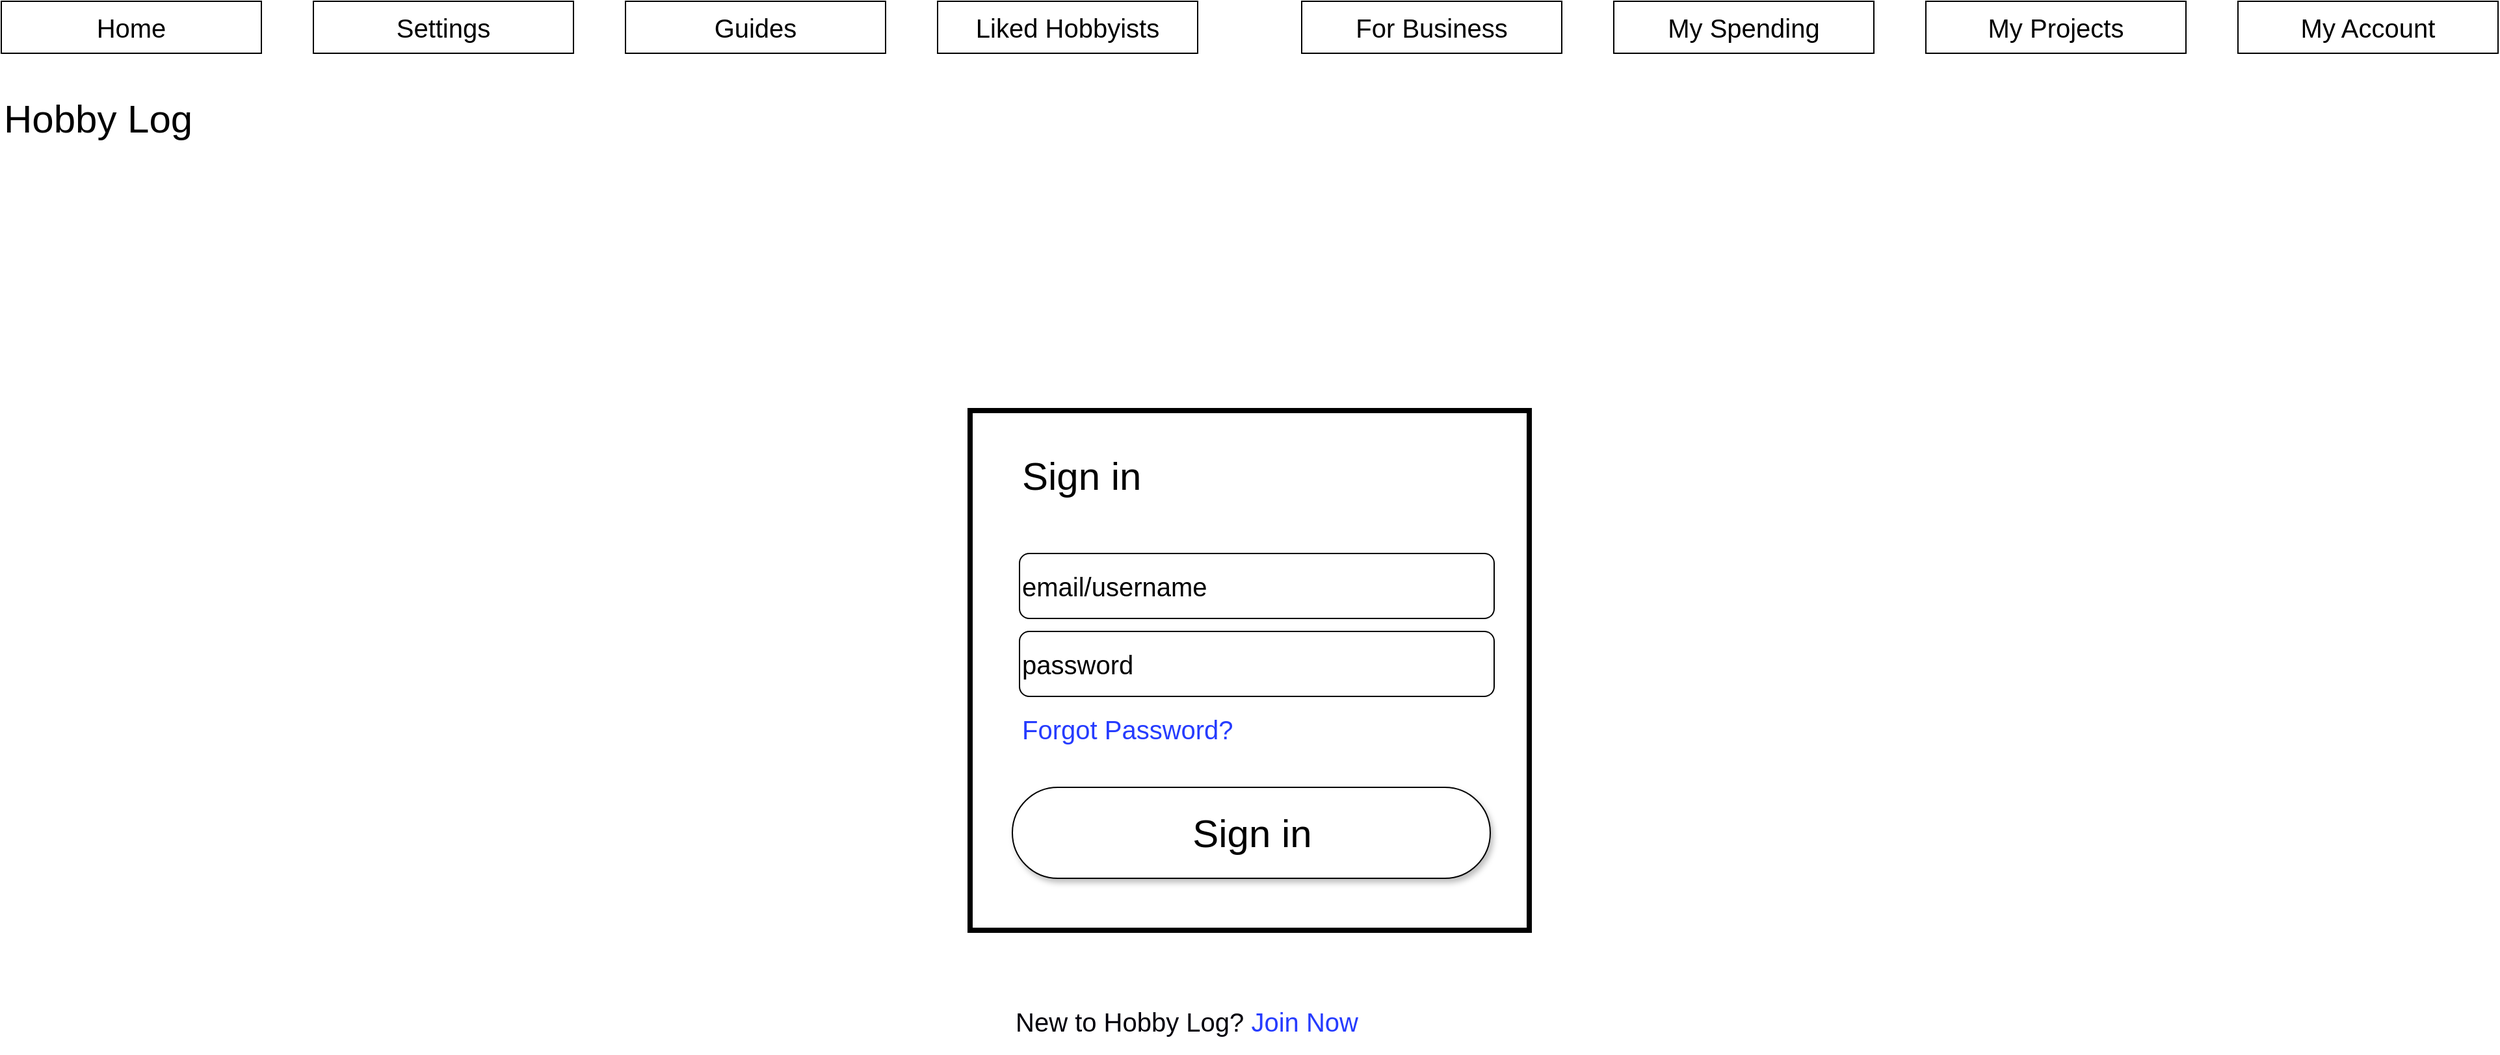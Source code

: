 <mxfile version="20.8.16" type="device" pages="8"><diagram name="Home" id="sbVSTHeEc8Khvn0jCTg0"><mxGraphModel dx="2058" dy="1180" grid="1" gridSize="10" guides="1" tooltips="1" connect="1" arrows="1" fold="1" page="1" pageScale="1" pageWidth="1920" pageHeight="1080" math="0" shadow="0"><root><mxCell id="0"/><mxCell id="1" parent="0"/><mxCell id="x82FjshsbZKEPgPXAJn2-3" value="" style="rounded=0;whiteSpace=wrap;html=1;fillColor=none;shadow=0;strokeWidth=4;" vertex="1" parent="1"><mxGeometry x="745" y="315" width="430" height="400" as="geometry"/></mxCell><mxCell id="GmCFZUTFq7YRnxrkvhaL-1" value="&lt;font style=&quot;font-size: 20px;&quot;&gt;Home&lt;/font&gt;" style="rounded=0;whiteSpace=wrap;html=1;" parent="1" vertex="1"><mxGeometry width="200" height="40" as="geometry"/></mxCell><mxCell id="GmCFZUTFq7YRnxrkvhaL-2" value="&lt;font style=&quot;font-size: 20px;&quot;&gt;My Account&lt;/font&gt;" style="rounded=0;whiteSpace=wrap;html=1;" parent="1" vertex="1"><mxGeometry x="1720" width="200" height="40" as="geometry"/></mxCell><mxCell id="GmCFZUTFq7YRnxrkvhaL-6" value="&lt;font style=&quot;font-size: 30px;&quot;&gt;Sign in&lt;/font&gt;" style="rounded=0;whiteSpace=wrap;html=1;strokeColor=none;align=left;fillColor=none;" parent="1" vertex="1"><mxGeometry x="783" y="325" width="270" height="80" as="geometry"/></mxCell><mxCell id="GmCFZUTFq7YRnxrkvhaL-7" value="&lt;font style=&quot;font-size: 20px;&quot;&gt;My Projects&lt;br&gt;&lt;/font&gt;" style="rounded=0;whiteSpace=wrap;html=1;" parent="1" vertex="1"><mxGeometry x="1480" width="200" height="40" as="geometry"/></mxCell><mxCell id="GmCFZUTFq7YRnxrkvhaL-8" value="&lt;font style=&quot;font-size: 20px;&quot;&gt;My Spending&lt;/font&gt;" style="rounded=0;whiteSpace=wrap;html=1;" parent="1" vertex="1"><mxGeometry x="1240" width="200" height="40" as="geometry"/></mxCell><mxCell id="GmCFZUTFq7YRnxrkvhaL-9" value="&lt;span style=&quot;font-size: 20px;&quot;&gt;Guides&lt;/span&gt;" style="rounded=0;whiteSpace=wrap;html=1;" parent="1" vertex="1"><mxGeometry x="480" width="200" height="40" as="geometry"/></mxCell><mxCell id="GmCFZUTFq7YRnxrkvhaL-10" value="&lt;span style=&quot;font-size: 20px;&quot;&gt;Liked Hobbyists&lt;/span&gt;" style="rounded=0;whiteSpace=wrap;html=1;" parent="1" vertex="1"><mxGeometry x="720" width="200" height="40" as="geometry"/></mxCell><mxCell id="85s8WxTEaQHtq8wKrOcY-1" value="&lt;span style=&quot;font-size: 20px;&quot;&gt;Settings&lt;/span&gt;" style="rounded=0;whiteSpace=wrap;html=1;" parent="1" vertex="1"><mxGeometry x="240" width="200" height="40" as="geometry"/></mxCell><mxCell id="85s8WxTEaQHtq8wKrOcY-2" value="&lt;font style=&quot;font-size: 20px;&quot;&gt;For Business&lt;/font&gt;" style="rounded=0;whiteSpace=wrap;html=1;" parent="1" vertex="1"><mxGeometry x="1000" width="200" height="40" as="geometry"/></mxCell><mxCell id="x82FjshsbZKEPgPXAJn2-2" value="&lt;font style=&quot;font-size: 20px;&quot;&gt;email/username&lt;/font&gt;" style="rounded=1;whiteSpace=wrap;html=1;align=left;glass=0;shadow=0;" vertex="1" parent="1"><mxGeometry x="783" y="425" width="365" height="50" as="geometry"/></mxCell><mxCell id="x82FjshsbZKEPgPXAJn2-5" value="&lt;font style=&quot;font-size: 20px;&quot;&gt;password&lt;/font&gt;" style="rounded=1;whiteSpace=wrap;html=1;align=left;glass=0;shadow=0;" vertex="1" parent="1"><mxGeometry x="783" y="485" width="365" height="50" as="geometry"/></mxCell><mxCell id="x82FjshsbZKEPgPXAJn2-6" value="&lt;font color=&quot;#263cff&quot; style=&quot;font-size: 20px;&quot;&gt;Forgot Password?&lt;/font&gt;" style="rounded=1;whiteSpace=wrap;html=1;align=left;glass=0;shadow=0;fillColor=none;strokeColor=none;" vertex="1" parent="1"><mxGeometry x="783" y="535" width="365" height="50" as="geometry"/></mxCell><mxCell id="x82FjshsbZKEPgPXAJn2-7" value="&lt;font style=&quot;font-size: 30px;&quot;&gt;Sign in&lt;/font&gt;" style="rounded=1;whiteSpace=wrap;html=1;align=center;glass=0;shadow=1;perimeterSpacing=0;arcSize=50;" vertex="1" parent="1"><mxGeometry x="777.5" y="605" width="367.5" height="70" as="geometry"/></mxCell><mxCell id="x82FjshsbZKEPgPXAJn2-11" value="&lt;font color=&quot;#02000a&quot; style=&quot;font-size: 20px;&quot;&gt;New to Hobby Log? &lt;/font&gt;&lt;font color=&quot;#263cff&quot; style=&quot;font-size: 20px;&quot;&gt;Join Now&lt;/font&gt;" style="rounded=1;whiteSpace=wrap;html=1;align=left;glass=0;shadow=0;fillColor=none;strokeColor=none;" vertex="1" parent="1"><mxGeometry x="778" y="760" width="365" height="50" as="geometry"/></mxCell><mxCell id="x82FjshsbZKEPgPXAJn2-12" value="&lt;font style=&quot;font-size: 30px;&quot;&gt;Hobby Log&lt;/font&gt;" style="rounded=0;whiteSpace=wrap;html=1;strokeColor=none;align=left;" vertex="1" parent="1"><mxGeometry y="50" width="270" height="80" as="geometry"/></mxCell></root></mxGraphModel></diagram><diagram id="O-eFL_353cK5m40JCmFn" name="My Spending"><mxGraphModel grid="1" page="1" gridSize="10" guides="1" tooltips="1" connect="1" arrows="1" fold="1" pageScale="1" pageWidth="1920" pageHeight="1080" math="0" shadow="0">&#xa;      <root>&#xa;        <mxCell id="0"/>&#xa;        <mxCell id="1" parent="0"/>&#xa;        <mxCell id="Qk-C6yxF5CyuzVPuHcHw-1" value="&lt;font style=&quot;font-size: 40px;&quot;&gt;My Spending&lt;/font&gt;" style="rounded=0;whiteSpace=wrap;html=1;" vertex="1" parent="1">&#xa;          <mxGeometry x="440" y="40" width="1040" height="80" as="geometry"/>&#xa;        </mxCell>&#xa;        <mxCell id="Qk-C6yxF5CyuzVPuHcHw-2" value="&lt;font style=&quot;font-size: 40px;&quot;&gt;Project - Drop Down&lt;/font&gt;" style="rounded=0;whiteSpace=wrap;html=1;" vertex="1" parent="1">&#xa;          <mxGeometry x="80" y="160" width="640" height="80" as="geometry"/>&#xa;        </mxCell>&#xa;        <mxCell id="rQ4TsWxULD3wKWpOytbA-2" style="edgeStyle=orthogonalEdgeStyle;rounded=0;orthogonalLoop=1;jettySize=auto;html=1;exitX=1;exitY=1;exitDx=0;exitDy=0;entryX=0.5;entryY=0;entryDx=0;entryDy=0;" edge="1" parent="1" source="Qk-C6yxF5CyuzVPuHcHw-3" target="Qk-C6yxF5CyuzVPuHcHw-8">&#xa;          <mxGeometry relative="1" as="geometry"/>&#xa;        </mxCell>&#xa;        <mxCell id="Qk-C6yxF5CyuzVPuHcHw-3" value="&lt;font style=&quot;font-size: 40px;&quot;&gt;List&lt;/font&gt;" style="rounded=0;whiteSpace=wrap;html=1;" vertex="1" parent="1">&#xa;          <mxGeometry x="80" y="280" width="320" height="360" as="geometry"/>&#xa;        </mxCell>&#xa;        <mxCell id="Qk-C6yxF5CyuzVPuHcHw-4" value="&lt;font style=&quot;font-size: 40px;&quot;&gt;Price&lt;/font&gt;" style="rounded=0;whiteSpace=wrap;html=1;" vertex="1" parent="1">&#xa;          <mxGeometry x="400" y="280" width="160" height="360" as="geometry"/>&#xa;        </mxCell>&#xa;        <mxCell id="Qk-C6yxF5CyuzVPuHcHw-5" value="&lt;span style=&quot;font-size: 40px;&quot;&gt;Graph (Likely Pie chart but bar graph preferable)&lt;/span&gt;&lt;div&gt;&lt;span style=&quot;font-size: 40px;&quot;&gt;&lt;br&gt;&lt;/span&gt;&lt;/div&gt;" style="rounded=0;whiteSpace=wrap;html=1;" vertex="1" parent="1">&#xa;          <mxGeometry x="880" y="280" width="960" height="440" as="geometry"/>&#xa;        </mxCell>&#xa;        <mxCell id="Qk-C6yxF5CyuzVPuHcHw-6" value="&lt;font style=&quot;font-size: 40px;&quot;&gt;My Spending&lt;/font&gt;" style="rounded=0;whiteSpace=wrap;html=1;" vertex="1" parent="1">&#xa;          <mxGeometry x="880" y="160" width="480" height="80" as="geometry"/>&#xa;        </mxCell>&#xa;        <mxCell id="Qk-C6yxF5CyuzVPuHcHw-7" value="&lt;font style=&quot;font-size: 40px;&quot;&gt;Date - Date&lt;/font&gt;" style="rounded=0;whiteSpace=wrap;html=1;" vertex="1" parent="1">&#xa;          <mxGeometry x="1360" y="160" width="480" height="80" as="geometry"/>&#xa;        </mxCell>&#xa;        <mxCell id="Qk-C6yxF5CyuzVPuHcHw-8" value="&lt;font style=&quot;font-size: 40px;&quot;&gt;Budget Left&lt;/font&gt;" style="rounded=0;whiteSpace=wrap;html=1;" vertex="1" parent="1">&#xa;          <mxGeometry x="80" y="880" width="640" height="80" as="geometry"/>&#xa;        </mxCell>&#xa;        <mxCell id="rQ4TsWxULD3wKWpOytbA-1" value="&lt;font style=&quot;font-size: 20px;&quot;&gt;Home&lt;/font&gt;" style="rounded=0;whiteSpace=wrap;html=1;" vertex="1" parent="1">&#xa;          <mxGeometry width="200" height="40" as="geometry"/>&#xa;        </mxCell>&#xa;        <mxCell id="rQ4TsWxULD3wKWpOytbA-4" value="&lt;font style=&quot;font-size: 40px;&quot;&gt;Expanding&lt;/font&gt;" style="text;strokeColor=none;align=center;fillColor=none;html=1;verticalAlign=middle;whiteSpace=wrap;rounded=0;" vertex="1" parent="1">&#xa;          <mxGeometry x="430" y="750" width="260" height="100" as="geometry"/>&#xa;        </mxCell>&#xa;        <mxCell id="R5dMMhjgEsjYq8YBJ-na-1" value="&lt;font style=&quot;font-size: 20px;&quot;&gt;My Account&lt;/font&gt;" style="rounded=0;whiteSpace=wrap;html=1;" vertex="1" parent="1">&#xa;          <mxGeometry x="1720" width="200" height="40" as="geometry"/>&#xa;        </mxCell>&#xa;        <mxCell id="M_zQXc0IEzBqkwv7d2Im-1" value="&lt;font style=&quot;font-size: 40px;&quot;&gt;Business&lt;/font&gt;" style="rounded=0;whiteSpace=wrap;html=1;" vertex="1" parent="1">&#xa;          <mxGeometry x="560" y="280" width="160" height="360" as="geometry"/>&#xa;        </mxCell>&#xa;        <mxCell id="cPVpolEov6kdL0g1g1m7-1" value="&lt;font style=&quot;font-size: 20px;&quot;&gt;Home&lt;/font&gt;" style="rounded=0;whiteSpace=wrap;html=1;" vertex="1" parent="1">&#xa;          <mxGeometry width="200" height="40" as="geometry"/>&#xa;        </mxCell>&#xa;        <mxCell id="cPVpolEov6kdL0g1g1m7-2" value="&lt;font style=&quot;font-size: 20px;&quot;&gt;My Account&lt;/font&gt;" style="rounded=0;whiteSpace=wrap;html=1;" vertex="1" parent="1">&#xa;          <mxGeometry x="1720" width="200" height="40" as="geometry"/>&#xa;        </mxCell>&#xa;        <mxCell id="cPVpolEov6kdL0g1g1m7-3" value="&lt;font style=&quot;font-size: 20px;&quot;&gt;My Logs&lt;/font&gt;" style="rounded=0;whiteSpace=wrap;html=1;" vertex="1" parent="1">&#xa;          <mxGeometry x="1480" width="200" height="40" as="geometry"/>&#xa;        </mxCell>&#xa;        <mxCell id="cPVpolEov6kdL0g1g1m7-4" value="&lt;font style=&quot;font-size: 20px;&quot;&gt;My Spending&lt;/font&gt;" style="rounded=0;whiteSpace=wrap;html=1;" vertex="1" parent="1">&#xa;          <mxGeometry x="1240" width="200" height="40" as="geometry"/>&#xa;        </mxCell>&#xa;        <mxCell id="cPVpolEov6kdL0g1g1m7-5" value="&lt;span style=&quot;font-size: 20px;&quot;&gt;Guides&lt;/span&gt;" style="rounded=0;whiteSpace=wrap;html=1;" vertex="1" parent="1">&#xa;          <mxGeometry x="480" width="200" height="40" as="geometry"/>&#xa;        </mxCell>&#xa;        <mxCell id="cPVpolEov6kdL0g1g1m7-6" value="&lt;span style=&quot;font-size: 20px;&quot;&gt;Liked Hobbyists&lt;/span&gt;" style="rounded=0;whiteSpace=wrap;html=1;" vertex="1" parent="1">&#xa;          <mxGeometry x="720" width="200" height="40" as="geometry"/>&#xa;        </mxCell>&#xa;        <mxCell id="cPVpolEov6kdL0g1g1m7-7" value="&lt;span style=&quot;font-size: 20px;&quot;&gt;Settings&lt;/span&gt;" style="rounded=0;whiteSpace=wrap;html=1;" vertex="1" parent="1">&#xa;          <mxGeometry x="240" width="200" height="40" as="geometry"/>&#xa;        </mxCell>&#xa;        <mxCell id="cPVpolEov6kdL0g1g1m7-8" value="&lt;span style=&quot;font-size: 20px;&quot;&gt;For Business&lt;/span&gt;" style="rounded=0;whiteSpace=wrap;html=1;" vertex="1" parent="1">&#xa;          <mxGeometry x="1000" width="200" height="40" as="geometry"/>&#xa;        </mxCell>&#xa;      </root>&#xa;    </mxGraphModel></diagram><diagram id="5CjeC6vP6nMVvRANcOw8" name="My Logs"><mxGraphModel grid="1" page="1" gridSize="10" guides="1" tooltips="1" connect="1" arrows="1" fold="1" pageScale="1" pageWidth="1920" pageHeight="1080" math="0" shadow="0">&#xa;      <root>&#xa;        <mxCell id="0"/>&#xa;        <mxCell id="1" parent="0"/>&#xa;        <mxCell id="EGg2qbULmWdiALJaKu0B-1" value="&lt;font style=&quot;font-size: 20px;&quot;&gt;Home&lt;/font&gt;" style="rounded=0;whiteSpace=wrap;html=1;" vertex="1" parent="1">&#xa;          <mxGeometry width="200" height="40" as="geometry"/>&#xa;        </mxCell>&#xa;        <mxCell id="2NyzH66EQGALbeiwvmcz-1" value="&lt;font style=&quot;font-size: 40px;&quot;&gt;My Logs&lt;/font&gt;" style="rounded=0;whiteSpace=wrap;html=1;" vertex="1" parent="1">&#xa;          <mxGeometry x="440" y="40" width="1040" height="80" as="geometry"/>&#xa;        </mxCell>&#xa;        <mxCell id="NV8GbnrxALti_1ooOaKt-1" value="&lt;font style=&quot;font-size: 40px;&quot;&gt;Latest Project&lt;/font&gt;" style="rounded=0;whiteSpace=wrap;html=1;" vertex="1" parent="1">&#xa;          <mxGeometry x="160" y="160" width="480" height="80" as="geometry"/>&#xa;        </mxCell>&#xa;        <mxCell id="NV8GbnrxALti_1ooOaKt-2" value="&lt;font style=&quot;font-size: 40px;&quot;&gt;My Projects&lt;/font&gt;" style="rounded=0;whiteSpace=wrap;html=1;" vertex="1" parent="1">&#xa;          <mxGeometry x="1280" y="160" width="480" height="80" as="geometry"/>&#xa;        </mxCell>&#xa;        <mxCell id="NV8GbnrxALti_1ooOaKt-3" value="&lt;font style=&quot;font-size: 40px;&quot;&gt;P1&lt;/font&gt;" style="rounded=0;whiteSpace=wrap;html=1;" vertex="1" parent="1">&#xa;          <mxGeometry x="1280" y="320" width="240" height="80" as="geometry"/>&#xa;        </mxCell>&#xa;        <mxCell id="NV8GbnrxALti_1ooOaKt-6" value="&lt;font style=&quot;font-size: 40px;&quot;&gt;Date&lt;/font&gt;" style="rounded=0;whiteSpace=wrap;html=1;" vertex="1" parent="1">&#xa;          <mxGeometry x="1520" y="320" width="240" height="80" as="geometry"/>&#xa;        </mxCell>&#xa;        <mxCell id="NV8GbnrxALti_1ooOaKt-7" value="&lt;font style=&quot;font-size: 40px;&quot;&gt;P2&lt;/font&gt;" style="rounded=0;whiteSpace=wrap;html=1;" vertex="1" parent="1">&#xa;          <mxGeometry x="1280" y="400" width="240" height="80" as="geometry"/>&#xa;        </mxCell>&#xa;        <mxCell id="NV8GbnrxALti_1ooOaKt-8" value="&lt;font style=&quot;font-size: 40px;&quot;&gt;Date&lt;/font&gt;" style="rounded=0;whiteSpace=wrap;html=1;" vertex="1" parent="1">&#xa;          <mxGeometry x="1520" y="400" width="240" height="80" as="geometry"/>&#xa;        </mxCell>&#xa;        <mxCell id="NV8GbnrxALti_1ooOaKt-9" value="&lt;font style=&quot;font-size: 40px;&quot;&gt;P3&lt;/font&gt;" style="rounded=0;whiteSpace=wrap;html=1;" vertex="1" parent="1">&#xa;          <mxGeometry x="1280" y="480" width="240" height="80" as="geometry"/>&#xa;        </mxCell>&#xa;        <mxCell id="NV8GbnrxALti_1ooOaKt-10" value="&lt;font style=&quot;font-size: 40px;&quot;&gt;Date&lt;/font&gt;" style="rounded=0;whiteSpace=wrap;html=1;" vertex="1" parent="1">&#xa;          <mxGeometry x="1520" y="480" width="240" height="80" as="geometry"/>&#xa;        </mxCell>&#xa;        <mxCell id="NV8GbnrxALti_1ooOaKt-11" value="&lt;font style=&quot;font-size: 40px;&quot;&gt;P4&lt;/font&gt;" style="rounded=0;whiteSpace=wrap;html=1;" vertex="1" parent="1">&#xa;          <mxGeometry x="1280" y="560" width="240" height="80" as="geometry"/>&#xa;        </mxCell>&#xa;        <mxCell id="NV8GbnrxALti_1ooOaKt-12" value="&lt;font style=&quot;font-size: 40px;&quot;&gt;Date&lt;/font&gt;" style="rounded=0;whiteSpace=wrap;html=1;" vertex="1" parent="1">&#xa;          <mxGeometry x="1520" y="560" width="240" height="80" as="geometry"/>&#xa;        </mxCell>&#xa;        <mxCell id="RJg0xEHgqa58KW8iP3YO-1" style="edgeStyle=orthogonalEdgeStyle;rounded=0;orthogonalLoop=1;jettySize=auto;html=1;exitX=0.5;exitY=1;exitDx=0;exitDy=0;" edge="1" parent="1" source="zrLupeV8P1_wbBZfBxP9-1">&#xa;          <mxGeometry relative="1" as="geometry">&#xa;            <mxPoint x="320" y="1070" as="targetPoint"/>&#xa;          </mxGeometry>&#xa;        </mxCell>&#xa;        <mxCell id="zrLupeV8P1_wbBZfBxP9-1" value="&lt;font style=&quot;font-size: 40px;&quot;&gt;Todo List&lt;/font&gt;" style="rounded=0;whiteSpace=wrap;html=1;" vertex="1" parent="1">&#xa;          <mxGeometry x="160" y="280" width="320" height="360" as="geometry"/>&#xa;        </mxCell>&#xa;        <mxCell id="hljSt8gf0urvJjKuXrvA-1" value="&lt;font style=&quot;font-size: 40px;&quot;&gt;Date&lt;/font&gt;&lt;div&gt;&lt;font style=&quot;font-size: 40px;&quot;&gt;Finished&lt;/font&gt;&lt;/div&gt;" style="rounded=0;whiteSpace=wrap;html=1;" vertex="1" parent="1">&#xa;          <mxGeometry x="480" y="280" width="160" height="360" as="geometry"/>&#xa;        </mxCell>&#xa;        <mxCell id="LybvA4QUG5oalUBe316i-1" value="&lt;font style=&quot;font-size: 40px;&quot;&gt;Expanding&lt;/font&gt;" style="text;strokeColor=none;align=center;fillColor=none;html=1;verticalAlign=middle;whiteSpace=wrap;rounded=0;" vertex="1" parent="1">&#xa;          <mxGeometry x="400" y="750" width="260" height="100" as="geometry"/>&#xa;        </mxCell>&#xa;        <mxCell id="AD9WpxaWhbjdMQM16wyf-1" value="&lt;font style=&quot;font-size: 20px;&quot;&gt;My Account&lt;/font&gt;" style="rounded=0;whiteSpace=wrap;html=1;" vertex="1" parent="1">&#xa;          <mxGeometry x="1720" width="200" height="40" as="geometry"/>&#xa;        </mxCell>&#xa;        <mxCell id="9nKMUua1_T5IygAyl0oa-1" value="&lt;font style=&quot;font-size: 20px;&quot;&gt;Home&lt;/font&gt;" style="rounded=0;whiteSpace=wrap;html=1;" vertex="1" parent="1">&#xa;          <mxGeometry width="200" height="40" as="geometry"/>&#xa;        </mxCell>&#xa;        <mxCell id="9nKMUua1_T5IygAyl0oa-2" value="&lt;font style=&quot;font-size: 20px;&quot;&gt;My Account&lt;/font&gt;" style="rounded=0;whiteSpace=wrap;html=1;" vertex="1" parent="1">&#xa;          <mxGeometry x="1720" width="200" height="40" as="geometry"/>&#xa;        </mxCell>&#xa;        <mxCell id="9nKMUua1_T5IygAyl0oa-3" value="&lt;font style=&quot;font-size: 20px;&quot;&gt;My Logs&lt;/font&gt;" style="rounded=0;whiteSpace=wrap;html=1;" vertex="1" parent="1">&#xa;          <mxGeometry x="1480" width="200" height="40" as="geometry"/>&#xa;        </mxCell>&#xa;        <mxCell id="9nKMUua1_T5IygAyl0oa-4" value="&lt;font style=&quot;font-size: 20px;&quot;&gt;My Spending&lt;/font&gt;" style="rounded=0;whiteSpace=wrap;html=1;" vertex="1" parent="1">&#xa;          <mxGeometry x="1240" width="200" height="40" as="geometry"/>&#xa;        </mxCell>&#xa;        <mxCell id="9nKMUua1_T5IygAyl0oa-5" value="&lt;span style=&quot;font-size: 20px;&quot;&gt;Guides&lt;/span&gt;" style="rounded=0;whiteSpace=wrap;html=1;" vertex="1" parent="1">&#xa;          <mxGeometry x="480" width="200" height="40" as="geometry"/>&#xa;        </mxCell>&#xa;        <mxCell id="9nKMUua1_T5IygAyl0oa-6" value="&lt;span style=&quot;font-size: 20px;&quot;&gt;Liked Hobbyists&lt;/span&gt;" style="rounded=0;whiteSpace=wrap;html=1;" vertex="1" parent="1">&#xa;          <mxGeometry x="720" width="200" height="40" as="geometry"/>&#xa;        </mxCell>&#xa;        <mxCell id="9nKMUua1_T5IygAyl0oa-7" value="&lt;span style=&quot;font-size: 20px;&quot;&gt;Settings&lt;/span&gt;" style="rounded=0;whiteSpace=wrap;html=1;" vertex="1" parent="1">&#xa;          <mxGeometry x="240" width="200" height="40" as="geometry"/>&#xa;        </mxCell>&#xa;        <mxCell id="9nKMUua1_T5IygAyl0oa-8" value="&lt;span style=&quot;font-size: 20px;&quot;&gt;For Business&lt;/span&gt;" style="rounded=0;whiteSpace=wrap;html=1;" vertex="1" parent="1">&#xa;          <mxGeometry x="1000" width="200" height="40" as="geometry"/>&#xa;        </mxCell>&#xa;      </root>&#xa;    </mxGraphModel></diagram><diagram id="LKQV3p83h1hl-bAapN0g" name="Current Project Creator"><mxGraphModel grid="1" page="1" gridSize="10" guides="1" tooltips="1" connect="1" arrows="1" fold="1" pageScale="1" pageWidth="1920" pageHeight="1080" math="0" shadow="0">&#xa;      <root>&#xa;        <mxCell id="0"/>&#xa;        <mxCell id="1" parent="0"/>&#xa;        <mxCell id="zFybRp19xdnBFc7QdkN5-1" value="&lt;font style=&quot;font-size: 40px;&quot;&gt;My Current Project&lt;/font&gt;" style="rounded=0;whiteSpace=wrap;html=1;" vertex="1" parent="1">&#xa;          <mxGeometry x="440" y="40" width="1040" height="80" as="geometry"/>&#xa;        </mxCell>&#xa;        <mxCell id="U9ZXl2ZZzEUxtcL5WbZf-1" value="&lt;span style=&quot;font-size: 40px;&quot;&gt;Last Updated - Date&lt;/span&gt;" style="rounded=0;whiteSpace=wrap;html=1;" vertex="1" parent="1">&#xa;          <mxGeometry x="960" y="160" width="400" height="80" as="geometry"/>&#xa;        </mxCell>&#xa;        <mxCell id="xBqjIGbbj-DfptGHzKfU-1" value="&lt;span style=&quot;font-size: 40px; background-color: initial;&quot;&gt;Instructions List -&amp;nbsp;&lt;/span&gt;&lt;div&gt;&lt;span style=&quot;font-size: 40px; background-color: initial;&quot;&gt;Each Instruction is an update post&lt;/span&gt;&lt;/div&gt;" style="rounded=0;whiteSpace=wrap;html=1;" vertex="1" parent="1">&#xa;          <mxGeometry x="80" y="160" width="800" height="440" as="geometry"/>&#xa;        </mxCell>&#xa;        <mxCell id="xBqjIGbbj-DfptGHzKfU-2" value="&lt;font style=&quot;font-size: 37px;&quot;&gt;Timeline -&amp;nbsp;&lt;/font&gt;&lt;div style=&quot;font-size: 37px;&quot;&gt;&lt;font style=&quot;font-size: 37px;&quot;&gt;Start date-End date&lt;/font&gt;&lt;/div&gt;" style="rounded=0;whiteSpace=wrap;html=1;" vertex="1" parent="1">&#xa;          <mxGeometry x="1440" y="160" width="400" height="80" as="geometry"/>&#xa;        </mxCell>&#xa;        <mxCell id="xBqjIGbbj-DfptGHzKfU-3" value="&lt;span style=&quot;font-size: 40px;&quot;&gt;Create&lt;/span&gt;" style="rounded=0;whiteSpace=wrap;html=1;" vertex="1" parent="1">&#xa;          <mxGeometry x="80" y="640" width="240" height="80" as="geometry"/>&#xa;        </mxCell>&#xa;        <mxCell id="xBqjIGbbj-DfptGHzKfU-6" value="&lt;span style=&quot;font-size: 40px;&quot;&gt;Delete&lt;/span&gt;" style="rounded=0;whiteSpace=wrap;html=1;" vertex="1" parent="1">&#xa;          <mxGeometry x="360" y="640" width="240" height="80" as="geometry"/>&#xa;        </mxCell>&#xa;        <mxCell id="xBqjIGbbj-DfptGHzKfU-7" value="&lt;span style=&quot;font-size: 40px;&quot;&gt;Update&lt;/span&gt;" style="rounded=0;whiteSpace=wrap;html=1;" vertex="1" parent="1">&#xa;          <mxGeometry x="640" y="640" width="240" height="80" as="geometry"/>&#xa;        </mxCell>&#xa;        <mxCell id="xBqjIGbbj-DfptGHzKfU-8" value="&lt;span style=&quot;font-size: 40px; background-color: initial;&quot;&gt;Todo List&lt;/span&gt;" style="rounded=0;whiteSpace=wrap;html=1;" vertex="1" parent="1">&#xa;          <mxGeometry x="960" y="280" width="720" height="440" as="geometry"/>&#xa;        </mxCell>&#xa;        <mxCell id="xBqjIGbbj-DfptGHzKfU-9" value="&lt;span style=&quot;font-size: 40px;&quot;&gt;Date&lt;/span&gt;" style="rounded=0;whiteSpace=wrap;html=1;" vertex="1" parent="1">&#xa;          <mxGeometry x="1680" y="280" width="160" height="440" as="geometry"/>&#xa;        </mxCell>&#xa;        <mxCell id="xBqjIGbbj-DfptGHzKfU-10" value="&lt;span style=&quot;font-size: 40px; background-color: initial;&quot;&gt;Media&lt;/span&gt;" style="rounded=0;whiteSpace=wrap;html=1;" vertex="1" parent="1">&#xa;          <mxGeometry x="360" y="760" width="520" height="280" as="geometry"/>&#xa;        </mxCell>&#xa;        <mxCell id="xBqjIGbbj-DfptGHzKfU-11" value="&lt;span style=&quot;font-size: 40px;&quot;&gt;Attach media&lt;/span&gt;" style="rounded=0;whiteSpace=wrap;html=1;" vertex="1" parent="1">&#xa;          <mxGeometry x="80" y="760" width="240" height="80" as="geometry"/>&#xa;        </mxCell>&#xa;        <mxCell id="xBqjIGbbj-DfptGHzKfU-12" value="&lt;span style=&quot;font-size: 40px;&quot;&gt;Remove media&lt;/span&gt;" style="rounded=0;whiteSpace=wrap;html=1;" vertex="1" parent="1">&#xa;          <mxGeometry x="80" y="840" width="240" height="80" as="geometry"/>&#xa;        </mxCell>&#xa;        <mxCell id="ezO7EVV87qKu0jEUSXfp-1" value="&lt;font style=&quot;font-size: 20px;&quot;&gt;Home&lt;/font&gt;" style="rounded=0;whiteSpace=wrap;html=1;" vertex="1" parent="1">&#xa;          <mxGeometry width="200" height="40" as="geometry"/>&#xa;        </mxCell>&#xa;        <mxCell id="PefHsWaFl8d-mAfI-AHs-1" value="&lt;font style=&quot;font-size: 20px;&quot;&gt;My Account&lt;/font&gt;" style="rounded=0;whiteSpace=wrap;html=1;" vertex="1" parent="1">&#xa;          <mxGeometry x="1720" width="200" height="40" as="geometry"/>&#xa;        </mxCell>&#xa;        <mxCell id="LKCaOf8__rim_SxG-JOb-1" value="&lt;span style=&quot;font-size: 40px; background-color: initial;&quot;&gt;Materials List&lt;/span&gt;" style="rounded=0;whiteSpace=wrap;html=1;" vertex="1" parent="1">&#xa;          <mxGeometry x="960" y="760" width="520" height="280" as="geometry"/>&#xa;        </mxCell>&#xa;        <mxCell id="LKCaOf8__rim_SxG-JOb-2" value="&lt;span style=&quot;font-size: 40px; background-color: initial;&quot;&gt;Price&lt;/span&gt;" style="rounded=0;whiteSpace=wrap;html=1;" vertex="1" parent="1">&#xa;          <mxGeometry x="1480" y="760" width="120" height="280" as="geometry"/>&#xa;        </mxCell>&#xa;        <mxCell id="LKCaOf8__rim_SxG-JOb-3" value="&lt;span style=&quot;background-color: initial;&quot;&gt;&lt;font style=&quot;font-size: 20px;&quot;&gt;Business&lt;/font&gt;&lt;/span&gt;" style="rounded=0;whiteSpace=wrap;html=1;" vertex="1" parent="1">&#xa;          <mxGeometry x="1600" y="760" width="120" height="280" as="geometry"/>&#xa;        </mxCell>&#xa;        <mxCell id="LKCaOf8__rim_SxG-JOb-4" value="&lt;span style=&quot;font-size: 40px;&quot;&gt;Add&lt;/span&gt;" style="rounded=0;whiteSpace=wrap;html=1;" vertex="1" parent="1">&#xa;          <mxGeometry x="1720" y="800" width="120" height="80" as="geometry"/>&#xa;        </mxCell>&#xa;        <mxCell id="LKCaOf8__rim_SxG-JOb-5" value="&lt;font style=&quot;font-size: 20px;&quot;&gt;Remove&lt;/font&gt;" style="rounded=0;whiteSpace=wrap;html=1;" vertex="1" parent="1">&#xa;          <mxGeometry x="1720" y="920" width="120" height="80" as="geometry"/>&#xa;        </mxCell>&#xa;        <mxCell id="acH38Jpm8Inm5_w0t7g2-1" value="&lt;font style=&quot;font-size: 20px;&quot;&gt;Home&lt;/font&gt;" style="rounded=0;whiteSpace=wrap;html=1;" vertex="1" parent="1">&#xa;          <mxGeometry width="200" height="40" as="geometry"/>&#xa;        </mxCell>&#xa;        <mxCell id="acH38Jpm8Inm5_w0t7g2-2" value="&lt;font style=&quot;font-size: 20px;&quot;&gt;My Account&lt;/font&gt;" style="rounded=0;whiteSpace=wrap;html=1;" vertex="1" parent="1">&#xa;          <mxGeometry x="1720" width="200" height="40" as="geometry"/>&#xa;        </mxCell>&#xa;        <mxCell id="acH38Jpm8Inm5_w0t7g2-3" value="&lt;font style=&quot;font-size: 20px;&quot;&gt;My Logs&lt;/font&gt;" style="rounded=0;whiteSpace=wrap;html=1;" vertex="1" parent="1">&#xa;          <mxGeometry x="1480" width="200" height="40" as="geometry"/>&#xa;        </mxCell>&#xa;        <mxCell id="acH38Jpm8Inm5_w0t7g2-4" value="&lt;font style=&quot;font-size: 20px;&quot;&gt;My Spending&lt;/font&gt;" style="rounded=0;whiteSpace=wrap;html=1;" vertex="1" parent="1">&#xa;          <mxGeometry x="1240" width="200" height="40" as="geometry"/>&#xa;        </mxCell>&#xa;        <mxCell id="acH38Jpm8Inm5_w0t7g2-5" value="&lt;span style=&quot;font-size: 20px;&quot;&gt;Guides&lt;/span&gt;" style="rounded=0;whiteSpace=wrap;html=1;" vertex="1" parent="1">&#xa;          <mxGeometry x="480" width="200" height="40" as="geometry"/>&#xa;        </mxCell>&#xa;        <mxCell id="acH38Jpm8Inm5_w0t7g2-6" value="&lt;span style=&quot;font-size: 20px;&quot;&gt;Liked Hobbyists&lt;/span&gt;" style="rounded=0;whiteSpace=wrap;html=1;" vertex="1" parent="1">&#xa;          <mxGeometry x="720" width="200" height="40" as="geometry"/>&#xa;        </mxCell>&#xa;        <mxCell id="acH38Jpm8Inm5_w0t7g2-7" value="&lt;span style=&quot;font-size: 20px;&quot;&gt;Settings&lt;/span&gt;" style="rounded=0;whiteSpace=wrap;html=1;" vertex="1" parent="1">&#xa;          <mxGeometry x="240" width="200" height="40" as="geometry"/>&#xa;        </mxCell>&#xa;        <mxCell id="acH38Jpm8Inm5_w0t7g2-8" value="&lt;span style=&quot;font-size: 20px;&quot;&gt;For Business&lt;/span&gt;" style="rounded=0;whiteSpace=wrap;html=1;" vertex="1" parent="1">&#xa;          <mxGeometry x="1000" width="200" height="40" as="geometry"/>&#xa;        </mxCell>&#xa;        <mxCell id="7SIi7D0WxVthKjNlBFB_-1" value="&lt;span style=&quot;font-size: 40px;&quot;&gt;Post&lt;/span&gt;" style="rounded=0;whiteSpace=wrap;html=1;" vertex="1" parent="1">&#xa;          <mxGeometry x="80" y="920" width="240" height="80" as="geometry"/>&#xa;        </mxCell>&#xa;      </root>&#xa;    </mxGraphModel></diagram><diagram id="lm6YlrYn_uBT9b5enFdb" name="Current Project Viewer"><mxGraphModel grid="1" page="1" gridSize="10" guides="1" tooltips="1" connect="1" arrows="1" fold="1" pageScale="1" pageWidth="1920" pageHeight="1080" math="0" shadow="0">&#xa;      <root>&#xa;        <mxCell id="0"/>&#xa;        <mxCell id="1" parent="0"/>&#xa;        <mxCell id="xWE7inD5CVv-ESvl17m1-1" value="&lt;font style=&quot;font-size: 20px;&quot;&gt;Home&lt;/font&gt;" style="rounded=0;whiteSpace=wrap;html=1;" vertex="1" parent="1">&#xa;          <mxGeometry width="200" height="40" as="geometry"/>&#xa;        </mxCell>&#xa;        <mxCell id="xWE7inD5CVv-ESvl17m1-2" value="&lt;font style=&quot;font-size: 20px;&quot;&gt;My Account&lt;/font&gt;" style="rounded=0;whiteSpace=wrap;html=1;" vertex="1" parent="1">&#xa;          <mxGeometry x="1720" width="200" height="40" as="geometry"/>&#xa;        </mxCell>&#xa;        <mxCell id="xWE7inD5CVv-ESvl17m1-3" value="&lt;font style=&quot;font-size: 20px;&quot;&gt;My Logs&lt;/font&gt;" style="rounded=0;whiteSpace=wrap;html=1;" vertex="1" parent="1">&#xa;          <mxGeometry x="1480" width="200" height="40" as="geometry"/>&#xa;        </mxCell>&#xa;        <mxCell id="xWE7inD5CVv-ESvl17m1-4" value="&lt;font style=&quot;font-size: 20px;&quot;&gt;My Spending&lt;/font&gt;" style="rounded=0;whiteSpace=wrap;html=1;" vertex="1" parent="1">&#xa;          <mxGeometry x="1240" width="200" height="40" as="geometry"/>&#xa;        </mxCell>&#xa;        <mxCell id="xWE7inD5CVv-ESvl17m1-5" value="&lt;span style=&quot;font-size: 20px;&quot;&gt;Guides&lt;/span&gt;" style="rounded=0;whiteSpace=wrap;html=1;" vertex="1" parent="1">&#xa;          <mxGeometry x="480" width="200" height="40" as="geometry"/>&#xa;        </mxCell>&#xa;        <mxCell id="xWE7inD5CVv-ESvl17m1-6" value="&lt;span style=&quot;font-size: 20px;&quot;&gt;Liked Hobbyists&lt;/span&gt;" style="rounded=0;whiteSpace=wrap;html=1;" vertex="1" parent="1">&#xa;          <mxGeometry x="720" width="200" height="40" as="geometry"/>&#xa;        </mxCell>&#xa;        <mxCell id="xWE7inD5CVv-ESvl17m1-7" value="&lt;span style=&quot;font-size: 20px;&quot;&gt;Settings&lt;/span&gt;" style="rounded=0;whiteSpace=wrap;html=1;" vertex="1" parent="1">&#xa;          <mxGeometry x="240" width="200" height="40" as="geometry"/>&#xa;        </mxCell>&#xa;        <mxCell id="xWE7inD5CVv-ESvl17m1-8" value="&lt;span style=&quot;font-size: 20px;&quot;&gt;For Business&lt;/span&gt;" style="rounded=0;whiteSpace=wrap;html=1;" vertex="1" parent="1">&#xa;          <mxGeometry x="1000" width="200" height="40" as="geometry"/>&#xa;        </mxCell>&#xa;        <mxCell id="Q_MRXvC4T43gOPtEjUyF-1" value="&lt;font style=&quot;font-size: 40px;&quot;&gt;The Current Project&lt;/font&gt;" style="rounded=0;whiteSpace=wrap;html=1;" vertex="1" parent="1">&#xa;          <mxGeometry x="440" y="40" width="1040" height="80" as="geometry"/>&#xa;        </mxCell>&#xa;        <mxCell id="kw1WchRg1yLVyk9eOPbb-1" value="&lt;span style=&quot;font-size: 40px;&quot;&gt;Last Updated - Date&lt;/span&gt;" style="rounded=0;whiteSpace=wrap;html=1;" vertex="1" parent="1">&#xa;          <mxGeometry x="960" y="160" width="400" height="80" as="geometry"/>&#xa;        </mxCell>&#xa;        <mxCell id="kw1WchRg1yLVyk9eOPbb-2" value="&lt;span style=&quot;font-size: 40px;&quot;&gt;Radio Button Instructions&lt;/span&gt;" style="rounded=0;whiteSpace=wrap;html=1;" vertex="1" parent="1">&#xa;          <mxGeometry x="80" y="160" width="480" height="480" as="geometry"/>&#xa;        </mxCell>&#xa;        <mxCell id="kw1WchRg1yLVyk9eOPbb-3" value="&lt;font style=&quot;font-size: 37px;&quot;&gt;Timeline -&amp;nbsp;&lt;/font&gt;&lt;div style=&quot;font-size: 37px;&quot;&gt;&lt;font style=&quot;font-size: 37px;&quot;&gt;Start date-End date&lt;/font&gt;&lt;/div&gt;" style="rounded=0;whiteSpace=wrap;html=1;" vertex="1" parent="1">&#xa;          <mxGeometry x="1440" y="160" width="400" height="80" as="geometry"/>&#xa;        </mxCell>&#xa;        <mxCell id="kw1WchRg1yLVyk9eOPbb-9" value="&lt;span style=&quot;font-size: 40px; background-color: initial;&quot;&gt;Media - Arrows to cycle between multiple photos or videos&lt;/span&gt;" style="rounded=0;whiteSpace=wrap;html=1;" vertex="1" parent="1">&#xa;          <mxGeometry x="1190" y="320" width="650" height="400" as="geometry"/>&#xa;        </mxCell>&#xa;        <mxCell id="gW64aba4t_c_BHSM494z-1" value="&lt;span style=&quot;font-size: 40px; background-color: initial;&quot;&gt;Instruction Text&lt;/span&gt;" style="rounded=0;whiteSpace=wrap;html=1;" vertex="1" parent="1">&#xa;          <mxGeometry x="720" y="320" width="480" height="400" as="geometry"/>&#xa;        </mxCell>&#xa;        <mxCell id="wFsGSN9UH6A-5ywHAa-b-2" value="&lt;span style=&quot;font-size: 40px;&quot;&gt;Other projects by creator list&lt;/span&gt;" style="rounded=0;whiteSpace=wrap;html=1;" vertex="1" parent="1">&#xa;          <mxGeometry x="80" y="720" width="480" height="320" as="geometry"/>&#xa;        </mxCell>&#xa;        <mxCell id="wFsGSN9UH6A-5ywHAa-b-3" value="&lt;span style=&quot;font-size: 40px;&quot;&gt;Comments??? from other users&lt;/span&gt;" style="rounded=0;whiteSpace=wrap;html=1;" vertex="1" parent="1">&#xa;          <mxGeometry x="720" y="800" width="1120" height="240" as="geometry"/>&#xa;        </mxCell>&#xa;      </root>&#xa;    </mxGraphModel></diagram><diagram id="lhnKTYJTwd-q1jCkWOBe" name="Guides"><mxGraphModel grid="1" page="1" gridSize="10" guides="1" tooltips="1" connect="1" arrows="1" fold="1" pageScale="1" pageWidth="1920" pageHeight="1080" math="0" shadow="0">&#xa;      <root>&#xa;        <mxCell id="0"/>&#xa;        <mxCell id="1" parent="0"/>&#xa;        <mxCell id="ISeNV_ZBtfQk-ASyH4VX-1" value="&lt;font style=&quot;font-size: 20px;&quot;&gt;Home&lt;/font&gt;" style="rounded=0;whiteSpace=wrap;html=1;" vertex="1" parent="1">&#xa;          <mxGeometry width="200" height="40" as="geometry"/>&#xa;        </mxCell>&#xa;        <mxCell id="ISeNV_ZBtfQk-ASyH4VX-2" value="&lt;font style=&quot;font-size: 20px;&quot;&gt;My Account&lt;/font&gt;" style="rounded=0;whiteSpace=wrap;html=1;" vertex="1" parent="1">&#xa;          <mxGeometry x="1720" width="200" height="40" as="geometry"/>&#xa;        </mxCell>&#xa;        <mxCell id="ISeNV_ZBtfQk-ASyH4VX-3" value="&lt;font style=&quot;font-size: 20px;&quot;&gt;My Logs&lt;/font&gt;" style="rounded=0;whiteSpace=wrap;html=1;" vertex="1" parent="1">&#xa;          <mxGeometry x="1480" width="200" height="40" as="geometry"/>&#xa;        </mxCell>&#xa;        <mxCell id="ISeNV_ZBtfQk-ASyH4VX-4" value="&lt;font style=&quot;font-size: 20px;&quot;&gt;My Spending&lt;/font&gt;" style="rounded=0;whiteSpace=wrap;html=1;" vertex="1" parent="1">&#xa;          <mxGeometry x="1240" width="200" height="40" as="geometry"/>&#xa;        </mxCell>&#xa;        <mxCell id="ISeNV_ZBtfQk-ASyH4VX-5" value="&lt;span style=&quot;font-size: 20px;&quot;&gt;Guides&lt;/span&gt;" style="rounded=0;whiteSpace=wrap;html=1;" vertex="1" parent="1">&#xa;          <mxGeometry x="480" width="200" height="40" as="geometry"/>&#xa;        </mxCell>&#xa;        <mxCell id="ISeNV_ZBtfQk-ASyH4VX-6" value="&lt;span style=&quot;font-size: 20px;&quot;&gt;Liked Hobbyists&lt;/span&gt;" style="rounded=0;whiteSpace=wrap;html=1;" vertex="1" parent="1">&#xa;          <mxGeometry x="720" width="200" height="40" as="geometry"/>&#xa;        </mxCell>&#xa;        <mxCell id="ISeNV_ZBtfQk-ASyH4VX-7" value="&lt;span style=&quot;font-size: 20px;&quot;&gt;Settings&lt;/span&gt;" style="rounded=0;whiteSpace=wrap;html=1;" vertex="1" parent="1">&#xa;          <mxGeometry x="240" width="200" height="40" as="geometry"/>&#xa;        </mxCell>&#xa;        <mxCell id="ISeNV_ZBtfQk-ASyH4VX-8" value="&lt;span style=&quot;font-size: 20px;&quot;&gt;For Business&lt;/span&gt;" style="rounded=0;whiteSpace=wrap;html=1;" vertex="1" parent="1">&#xa;          <mxGeometry x="1000" width="200" height="40" as="geometry"/>&#xa;        </mxCell>&#xa;        <mxCell id="ISeNV_ZBtfQk-ASyH4VX-9" value="&lt;font style=&quot;font-size: 40px;&quot;&gt;Guides&lt;/font&gt;" style="rounded=0;whiteSpace=wrap;html=1;" vertex="1" parent="1">&#xa;          <mxGeometry x="440" y="40" width="1040" height="80" as="geometry"/>&#xa;        </mxCell>&#xa;        <mxCell id="1qct0igkVg1zPqGL5c-2-1" value="&lt;span style=&quot;font-size: 40px;&quot;&gt;P1&lt;/span&gt;" style="rounded=0;whiteSpace=wrap;html=1;" vertex="1" parent="1">&#xa;          <mxGeometry x="40" y="320" width="400" height="280" as="geometry"/>&#xa;        </mxCell>&#xa;        <mxCell id="1qct0igkVg1zPqGL5c-2-3" value="&lt;span style=&quot;font-size: 30px;&quot;&gt;Genre Filter Button&lt;/span&gt;" style="rounded=0;whiteSpace=wrap;html=1;" vertex="1" parent="1">&#xa;          <mxGeometry x="800" y="160" width="200" height="80" as="geometry"/>&#xa;        </mxCell>&#xa;        <mxCell id="1qct0igkVg1zPqGL5c-2-4" value="&lt;span style=&quot;font-size: 30px;&quot;&gt;Date Filter&lt;/span&gt;" style="rounded=0;whiteSpace=wrap;html=1;" vertex="1" parent="1">&#xa;          <mxGeometry x="520" y="160" width="200" height="80" as="geometry"/>&#xa;        </mxCell>&#xa;        <mxCell id="1qct0igkVg1zPqGL5c-2-5" value="&lt;span style=&quot;font-size: 30px;&quot;&gt;Search&lt;/span&gt;" style="rounded=0;whiteSpace=wrap;html=1;" vertex="1" parent="1">&#xa;          <mxGeometry x="40" y="160" width="270" height="80" as="geometry"/>&#xa;        </mxCell>&#xa;        <mxCell id="1qct0igkVg1zPqGL5c-2-9" value="&lt;span style=&quot;font-size: 40px;&quot;&gt;P&lt;/span&gt;" style="rounded=0;whiteSpace=wrap;html=1;" vertex="1" parent="1">&#xa;          <mxGeometry x="520" y="320" width="400" height="280" as="geometry"/>&#xa;        </mxCell>&#xa;        <mxCell id="1qct0igkVg1zPqGL5c-2-10" value="&lt;span style=&quot;font-size: 40px;&quot;&gt;P1&lt;/span&gt;" style="rounded=0;whiteSpace=wrap;html=1;" vertex="1" parent="1">&#xa;          <mxGeometry x="1000" y="320" width="400" height="280" as="geometry"/>&#xa;        </mxCell>&#xa;        <mxCell id="1qct0igkVg1zPqGL5c-2-11" value="&lt;span style=&quot;font-size: 40px;&quot;&gt;P1&lt;/span&gt;" style="rounded=0;whiteSpace=wrap;html=1;" vertex="1" parent="1">&#xa;          <mxGeometry x="1480" y="320" width="400" height="280" as="geometry"/>&#xa;        </mxCell>&#xa;        <mxCell id="1qct0igkVg1zPqGL5c-2-12" value="&lt;span style=&quot;font-size: 30px;&quot;&gt;Project Name&lt;/span&gt;" style="rounded=0;whiteSpace=wrap;html=1;" vertex="1" parent="1">&#xa;          <mxGeometry x="40" y="640" width="400" height="40" as="geometry"/>&#xa;        </mxCell>&#xa;        <mxCell id="1qct0igkVg1zPqGL5c-2-13" value="&lt;span style=&quot;font-size: 30px;&quot;&gt;Description&lt;/span&gt;" style="rounded=0;whiteSpace=wrap;html=1;" vertex="1" parent="1">&#xa;          <mxGeometry x="40" y="800" width="400" height="160" as="geometry"/>&#xa;        </mxCell>&#xa;        <mxCell id="1qct0igkVg1zPqGL5c-2-14" value="&lt;span style=&quot;font-size: 30px;&quot;&gt;Tags&lt;/span&gt;" style="rounded=0;whiteSpace=wrap;html=1;" vertex="1" parent="1">&#xa;          <mxGeometry x="40" y="1000" width="400" height="80" as="geometry"/>&#xa;        </mxCell>&#xa;        <mxCell id="1qct0igkVg1zPqGL5c-2-15" value="&lt;span style=&quot;font-size: 30px;&quot;&gt;Creator&lt;/span&gt;" style="rounded=0;whiteSpace=wrap;html=1;" vertex="1" parent="1">&#xa;          <mxGeometry x="40" y="680" width="400" height="40" as="geometry"/>&#xa;        </mxCell>&#xa;        <mxCell id="1qct0igkVg1zPqGL5c-2-16" value="&lt;span style=&quot;font-size: 30px;&quot;&gt;Date&lt;/span&gt;" style="rounded=0;whiteSpace=wrap;html=1;" vertex="1" parent="1">&#xa;          <mxGeometry x="40" y="720" width="400" height="40" as="geometry"/>&#xa;        </mxCell>&#xa;        <mxCell id="1qct0igkVg1zPqGL5c-2-17" value="&lt;span style=&quot;font-size: 30px;&quot;&gt;Project Name&lt;/span&gt;" style="rounded=0;whiteSpace=wrap;html=1;" vertex="1" parent="1">&#xa;          <mxGeometry x="1480" y="640" width="400" height="40" as="geometry"/>&#xa;        </mxCell>&#xa;        <mxCell id="1qct0igkVg1zPqGL5c-2-18" value="&lt;span style=&quot;font-size: 30px;&quot;&gt;Description&lt;/span&gt;" style="rounded=0;whiteSpace=wrap;html=1;" vertex="1" parent="1">&#xa;          <mxGeometry x="1480" y="800" width="400" height="160" as="geometry"/>&#xa;        </mxCell>&#xa;        <mxCell id="1qct0igkVg1zPqGL5c-2-19" value="&lt;span style=&quot;font-size: 30px;&quot;&gt;Tags&lt;/span&gt;" style="rounded=0;whiteSpace=wrap;html=1;" vertex="1" parent="1">&#xa;          <mxGeometry x="1480" y="1000" width="400" height="80" as="geometry"/>&#xa;        </mxCell>&#xa;        <mxCell id="1qct0igkVg1zPqGL5c-2-20" value="&lt;span style=&quot;font-size: 30px;&quot;&gt;Creator&lt;/span&gt;" style="rounded=0;whiteSpace=wrap;html=1;" vertex="1" parent="1">&#xa;          <mxGeometry x="1480" y="680" width="400" height="40" as="geometry"/>&#xa;        </mxCell>&#xa;        <mxCell id="1qct0igkVg1zPqGL5c-2-21" value="&lt;span style=&quot;font-size: 30px;&quot;&gt;Date&lt;/span&gt;" style="rounded=0;whiteSpace=wrap;html=1;" vertex="1" parent="1">&#xa;          <mxGeometry x="1480" y="720" width="400" height="40" as="geometry"/>&#xa;        </mxCell>&#xa;        <mxCell id="1qct0igkVg1zPqGL5c-2-22" value="&lt;span style=&quot;font-size: 30px;&quot;&gt;Project Name&lt;/span&gt;" style="rounded=0;whiteSpace=wrap;html=1;" vertex="1" parent="1">&#xa;          <mxGeometry x="520" y="640" width="400" height="40" as="geometry"/>&#xa;        </mxCell>&#xa;        <mxCell id="1qct0igkVg1zPqGL5c-2-23" value="&lt;span style=&quot;font-size: 30px;&quot;&gt;Description&lt;/span&gt;" style="rounded=0;whiteSpace=wrap;html=1;" vertex="1" parent="1">&#xa;          <mxGeometry x="520" y="800" width="400" height="160" as="geometry"/>&#xa;        </mxCell>&#xa;        <mxCell id="1qct0igkVg1zPqGL5c-2-24" value="&lt;span style=&quot;font-size: 30px;&quot;&gt;Tags&lt;/span&gt;" style="rounded=0;whiteSpace=wrap;html=1;" vertex="1" parent="1">&#xa;          <mxGeometry x="520" y="1000" width="400" height="80" as="geometry"/>&#xa;        </mxCell>&#xa;        <mxCell id="1qct0igkVg1zPqGL5c-2-25" value="&lt;span style=&quot;font-size: 30px;&quot;&gt;Creator&lt;/span&gt;" style="rounded=0;whiteSpace=wrap;html=1;" vertex="1" parent="1">&#xa;          <mxGeometry x="520" y="680" width="400" height="40" as="geometry"/>&#xa;        </mxCell>&#xa;        <mxCell id="1qct0igkVg1zPqGL5c-2-26" value="&lt;span style=&quot;font-size: 30px;&quot;&gt;Date&lt;/span&gt;" style="rounded=0;whiteSpace=wrap;html=1;" vertex="1" parent="1">&#xa;          <mxGeometry x="520" y="720" width="400" height="40" as="geometry"/>&#xa;        </mxCell>&#xa;        <mxCell id="1qct0igkVg1zPqGL5c-2-27" value="&lt;span style=&quot;font-size: 30px;&quot;&gt;Project Name&lt;/span&gt;" style="rounded=0;whiteSpace=wrap;html=1;" vertex="1" parent="1">&#xa;          <mxGeometry x="1000" y="640" width="400" height="40" as="geometry"/>&#xa;        </mxCell>&#xa;        <mxCell id="1qct0igkVg1zPqGL5c-2-28" value="&lt;span style=&quot;font-size: 30px;&quot;&gt;Description&lt;/span&gt;" style="rounded=0;whiteSpace=wrap;html=1;" vertex="1" parent="1">&#xa;          <mxGeometry x="1000" y="800" width="400" height="160" as="geometry"/>&#xa;        </mxCell>&#xa;        <mxCell id="1qct0igkVg1zPqGL5c-2-29" value="&lt;span style=&quot;font-size: 30px;&quot;&gt;Tags&lt;/span&gt;" style="rounded=0;whiteSpace=wrap;html=1;" vertex="1" parent="1">&#xa;          <mxGeometry x="1000" y="1000" width="400" height="80" as="geometry"/>&#xa;        </mxCell>&#xa;        <mxCell id="1qct0igkVg1zPqGL5c-2-30" value="&lt;span style=&quot;font-size: 30px;&quot;&gt;Creator&lt;/span&gt;" style="rounded=0;whiteSpace=wrap;html=1;" vertex="1" parent="1">&#xa;          <mxGeometry x="1000" y="680" width="400" height="40" as="geometry"/>&#xa;        </mxCell>&#xa;        <mxCell id="1qct0igkVg1zPqGL5c-2-31" value="&lt;span style=&quot;font-size: 30px;&quot;&gt;Date&lt;/span&gt;" style="rounded=0;whiteSpace=wrap;html=1;" vertex="1" parent="1">&#xa;          <mxGeometry x="1000" y="720" width="400" height="40" as="geometry"/>&#xa;        </mxCell>&#xa;        <mxCell id="1qct0igkVg1zPqGL5c-2-32" value="&lt;span style=&quot;font-size: 30px;&quot;&gt;Page&lt;/span&gt;&lt;div&gt;&lt;span style=&quot;font-size: 30px;&quot;&gt;#&lt;/span&gt;&lt;/div&gt;" style="rounded=0;whiteSpace=wrap;html=1;" vertex="1" parent="1">&#xa;          <mxGeometry x="360" y="160" width="70" height="80" as="geometry"/>&#xa;        </mxCell>&#xa;      </root>&#xa;    </mxGraphModel></diagram><diagram id="2jfUcZYdyrzDOgDhqUXm" name="Liked Hobbyists"><mxGraphModel grid="1" page="1" gridSize="10" guides="1" tooltips="1" connect="1" arrows="1" fold="1" pageScale="1" pageWidth="1920" pageHeight="1080" math="0" shadow="0">&#xa;      <root>&#xa;        <mxCell id="0"/>&#xa;        <mxCell id="1" parent="0"/>&#xa;        <mxCell id="K7lTn-w55gv7yuOz5X18-1" value="&lt;font style=&quot;font-size: 20px;&quot;&gt;Home&lt;/font&gt;" style="rounded=0;whiteSpace=wrap;html=1;" vertex="1" parent="1">&#xa;          <mxGeometry width="200" height="40" as="geometry"/>&#xa;        </mxCell>&#xa;        <mxCell id="K7lTn-w55gv7yuOz5X18-2" value="&lt;font style=&quot;font-size: 20px;&quot;&gt;My Account&lt;/font&gt;" style="rounded=0;whiteSpace=wrap;html=1;" vertex="1" parent="1">&#xa;          <mxGeometry x="1720" width="200" height="40" as="geometry"/>&#xa;        </mxCell>&#xa;        <mxCell id="K7lTn-w55gv7yuOz5X18-3" value="&lt;font style=&quot;font-size: 20px;&quot;&gt;My Logs&lt;/font&gt;" style="rounded=0;whiteSpace=wrap;html=1;" vertex="1" parent="1">&#xa;          <mxGeometry x="1480" width="200" height="40" as="geometry"/>&#xa;        </mxCell>&#xa;        <mxCell id="K7lTn-w55gv7yuOz5X18-4" value="&lt;font style=&quot;font-size: 20px;&quot;&gt;My Spending&lt;/font&gt;" style="rounded=0;whiteSpace=wrap;html=1;" vertex="1" parent="1">&#xa;          <mxGeometry x="1240" width="200" height="40" as="geometry"/>&#xa;        </mxCell>&#xa;        <mxCell id="K7lTn-w55gv7yuOz5X18-5" value="&lt;span style=&quot;font-size: 20px;&quot;&gt;Guides&lt;/span&gt;" style="rounded=0;whiteSpace=wrap;html=1;" vertex="1" parent="1">&#xa;          <mxGeometry x="480" width="200" height="40" as="geometry"/>&#xa;        </mxCell>&#xa;        <mxCell id="K7lTn-w55gv7yuOz5X18-6" value="&lt;span style=&quot;font-size: 20px;&quot;&gt;Liked Hobbyists&lt;/span&gt;" style="rounded=0;whiteSpace=wrap;html=1;" vertex="1" parent="1">&#xa;          <mxGeometry x="720" width="200" height="40" as="geometry"/>&#xa;        </mxCell>&#xa;        <mxCell id="K7lTn-w55gv7yuOz5X18-7" value="&lt;span style=&quot;font-size: 20px;&quot;&gt;Settings&lt;/span&gt;" style="rounded=0;whiteSpace=wrap;html=1;" vertex="1" parent="1">&#xa;          <mxGeometry x="240" width="200" height="40" as="geometry"/>&#xa;        </mxCell>&#xa;        <mxCell id="K7lTn-w55gv7yuOz5X18-8" value="&lt;span style=&quot;font-size: 20px;&quot;&gt;For Business&lt;/span&gt;" style="rounded=0;whiteSpace=wrap;html=1;" vertex="1" parent="1">&#xa;          <mxGeometry x="1000" width="200" height="40" as="geometry"/>&#xa;        </mxCell>&#xa;        <mxCell id="K7lTn-w55gv7yuOz5X18-9" value="&lt;font style=&quot;font-size: 40px;&quot;&gt;Liked Hobbyists&lt;/font&gt;" style="rounded=0;whiteSpace=wrap;html=1;" vertex="1" parent="1">&#xa;          <mxGeometry x="440" y="40" width="1040" height="80" as="geometry"/>&#xa;        </mxCell>&#xa;        <mxCell id="K7lTn-w55gv7yuOz5X18-10" value="&lt;span style=&quot;font-size: 40px;&quot;&gt;P1&lt;/span&gt;" style="rounded=0;whiteSpace=wrap;html=1;" vertex="1" parent="1">&#xa;          <mxGeometry x="40" y="320" width="400" height="280" as="geometry"/>&#xa;        </mxCell>&#xa;        <mxCell id="K7lTn-w55gv7yuOz5X18-11" value="&lt;span style=&quot;font-size: 30px;&quot;&gt;Genre Filter Button&lt;/span&gt;" style="rounded=0;whiteSpace=wrap;html=1;" vertex="1" parent="1">&#xa;          <mxGeometry x="800" y="160" width="200" height="80" as="geometry"/>&#xa;        </mxCell>&#xa;        <mxCell id="K7lTn-w55gv7yuOz5X18-12" value="&lt;span style=&quot;font-size: 30px;&quot;&gt;Date Filter&lt;/span&gt;" style="rounded=0;whiteSpace=wrap;html=1;" vertex="1" parent="1">&#xa;          <mxGeometry x="520" y="160" width="200" height="80" as="geometry"/>&#xa;        </mxCell>&#xa;        <mxCell id="K7lTn-w55gv7yuOz5X18-13" value="&lt;span style=&quot;font-size: 30px;&quot;&gt;Search&lt;/span&gt;" style="rounded=0;whiteSpace=wrap;html=1;" vertex="1" parent="1">&#xa;          <mxGeometry x="40" y="160" width="270" height="80" as="geometry"/>&#xa;        </mxCell>&#xa;        <mxCell id="K7lTn-w55gv7yuOz5X18-14" value="&lt;span style=&quot;font-size: 40px;&quot;&gt;P&lt;/span&gt;" style="rounded=0;whiteSpace=wrap;html=1;" vertex="1" parent="1">&#xa;          <mxGeometry x="520" y="320" width="400" height="280" as="geometry"/>&#xa;        </mxCell>&#xa;        <mxCell id="K7lTn-w55gv7yuOz5X18-15" value="&lt;span style=&quot;font-size: 40px;&quot;&gt;P1&lt;/span&gt;" style="rounded=0;whiteSpace=wrap;html=1;" vertex="1" parent="1">&#xa;          <mxGeometry x="1000" y="320" width="400" height="280" as="geometry"/>&#xa;        </mxCell>&#xa;        <mxCell id="K7lTn-w55gv7yuOz5X18-16" value="&lt;span style=&quot;font-size: 40px;&quot;&gt;P1&lt;/span&gt;" style="rounded=0;whiteSpace=wrap;html=1;" vertex="1" parent="1">&#xa;          <mxGeometry x="1480" y="320" width="400" height="280" as="geometry"/>&#xa;        </mxCell>&#xa;        <mxCell id="K7lTn-w55gv7yuOz5X18-17" value="&lt;span style=&quot;font-size: 30px;&quot;&gt;Project Name&lt;/span&gt;" style="rounded=0;whiteSpace=wrap;html=1;" vertex="1" parent="1">&#xa;          <mxGeometry x="40" y="640" width="400" height="40" as="geometry"/>&#xa;        </mxCell>&#xa;        <mxCell id="K7lTn-w55gv7yuOz5X18-18" value="&lt;span style=&quot;font-size: 30px;&quot;&gt;Description&lt;/span&gt;" style="rounded=0;whiteSpace=wrap;html=1;" vertex="1" parent="1">&#xa;          <mxGeometry x="40" y="800" width="400" height="160" as="geometry"/>&#xa;        </mxCell>&#xa;        <mxCell id="K7lTn-w55gv7yuOz5X18-19" value="&lt;span style=&quot;font-size: 30px;&quot;&gt;Tags&lt;/span&gt;" style="rounded=0;whiteSpace=wrap;html=1;" vertex="1" parent="1">&#xa;          <mxGeometry x="40" y="1000" width="400" height="80" as="geometry"/>&#xa;        </mxCell>&#xa;        <mxCell id="K7lTn-w55gv7yuOz5X18-20" value="&lt;span style=&quot;font-size: 30px;&quot;&gt;Creator&lt;/span&gt;" style="rounded=0;whiteSpace=wrap;html=1;" vertex="1" parent="1">&#xa;          <mxGeometry x="40" y="680" width="400" height="40" as="geometry"/>&#xa;        </mxCell>&#xa;        <mxCell id="K7lTn-w55gv7yuOz5X18-21" value="&lt;span style=&quot;font-size: 30px;&quot;&gt;Date&lt;/span&gt;" style="rounded=0;whiteSpace=wrap;html=1;" vertex="1" parent="1">&#xa;          <mxGeometry x="40" y="720" width="400" height="40" as="geometry"/>&#xa;        </mxCell>&#xa;        <mxCell id="K7lTn-w55gv7yuOz5X18-22" value="&lt;span style=&quot;font-size: 30px;&quot;&gt;Project Name&lt;/span&gt;" style="rounded=0;whiteSpace=wrap;html=1;" vertex="1" parent="1">&#xa;          <mxGeometry x="1480" y="640" width="400" height="40" as="geometry"/>&#xa;        </mxCell>&#xa;        <mxCell id="K7lTn-w55gv7yuOz5X18-23" value="&lt;span style=&quot;font-size: 30px;&quot;&gt;Description&lt;/span&gt;" style="rounded=0;whiteSpace=wrap;html=1;" vertex="1" parent="1">&#xa;          <mxGeometry x="1480" y="800" width="400" height="160" as="geometry"/>&#xa;        </mxCell>&#xa;        <mxCell id="K7lTn-w55gv7yuOz5X18-24" value="&lt;span style=&quot;font-size: 30px;&quot;&gt;Tags&lt;/span&gt;" style="rounded=0;whiteSpace=wrap;html=1;" vertex="1" parent="1">&#xa;          <mxGeometry x="1480" y="1000" width="400" height="80" as="geometry"/>&#xa;        </mxCell>&#xa;        <mxCell id="K7lTn-w55gv7yuOz5X18-25" value="&lt;span style=&quot;font-size: 30px;&quot;&gt;Creator&lt;/span&gt;" style="rounded=0;whiteSpace=wrap;html=1;" vertex="1" parent="1">&#xa;          <mxGeometry x="1480" y="680" width="400" height="40" as="geometry"/>&#xa;        </mxCell>&#xa;        <mxCell id="K7lTn-w55gv7yuOz5X18-26" value="&lt;span style=&quot;font-size: 30px;&quot;&gt;Date&lt;/span&gt;" style="rounded=0;whiteSpace=wrap;html=1;" vertex="1" parent="1">&#xa;          <mxGeometry x="1480" y="720" width="400" height="40" as="geometry"/>&#xa;        </mxCell>&#xa;        <mxCell id="K7lTn-w55gv7yuOz5X18-27" value="&lt;span style=&quot;font-size: 30px;&quot;&gt;Project Name&lt;/span&gt;" style="rounded=0;whiteSpace=wrap;html=1;" vertex="1" parent="1">&#xa;          <mxGeometry x="520" y="640" width="400" height="40" as="geometry"/>&#xa;        </mxCell>&#xa;        <mxCell id="K7lTn-w55gv7yuOz5X18-28" value="&lt;span style=&quot;font-size: 30px;&quot;&gt;Description&lt;/span&gt;" style="rounded=0;whiteSpace=wrap;html=1;" vertex="1" parent="1">&#xa;          <mxGeometry x="520" y="800" width="400" height="160" as="geometry"/>&#xa;        </mxCell>&#xa;        <mxCell id="K7lTn-w55gv7yuOz5X18-29" value="&lt;span style=&quot;font-size: 30px;&quot;&gt;Tags&lt;/span&gt;" style="rounded=0;whiteSpace=wrap;html=1;" vertex="1" parent="1">&#xa;          <mxGeometry x="520" y="1000" width="400" height="80" as="geometry"/>&#xa;        </mxCell>&#xa;        <mxCell id="K7lTn-w55gv7yuOz5X18-30" value="&lt;span style=&quot;font-size: 30px;&quot;&gt;Creator&lt;/span&gt;" style="rounded=0;whiteSpace=wrap;html=1;" vertex="1" parent="1">&#xa;          <mxGeometry x="520" y="680" width="400" height="40" as="geometry"/>&#xa;        </mxCell>&#xa;        <mxCell id="K7lTn-w55gv7yuOz5X18-31" value="&lt;span style=&quot;font-size: 30px;&quot;&gt;Date&lt;/span&gt;" style="rounded=0;whiteSpace=wrap;html=1;" vertex="1" parent="1">&#xa;          <mxGeometry x="520" y="720" width="400" height="40" as="geometry"/>&#xa;        </mxCell>&#xa;        <mxCell id="K7lTn-w55gv7yuOz5X18-32" value="&lt;span style=&quot;font-size: 30px;&quot;&gt;Project Name&lt;/span&gt;" style="rounded=0;whiteSpace=wrap;html=1;" vertex="1" parent="1">&#xa;          <mxGeometry x="1000" y="640" width="400" height="40" as="geometry"/>&#xa;        </mxCell>&#xa;        <mxCell id="K7lTn-w55gv7yuOz5X18-33" value="&lt;span style=&quot;font-size: 30px;&quot;&gt;Description&lt;/span&gt;" style="rounded=0;whiteSpace=wrap;html=1;" vertex="1" parent="1">&#xa;          <mxGeometry x="1000" y="800" width="400" height="160" as="geometry"/>&#xa;        </mxCell>&#xa;        <mxCell id="K7lTn-w55gv7yuOz5X18-34" value="&lt;span style=&quot;font-size: 30px;&quot;&gt;Tags&lt;/span&gt;" style="rounded=0;whiteSpace=wrap;html=1;" vertex="1" parent="1">&#xa;          <mxGeometry x="1000" y="1000" width="400" height="80" as="geometry"/>&#xa;        </mxCell>&#xa;        <mxCell id="K7lTn-w55gv7yuOz5X18-35" value="&lt;span style=&quot;font-size: 30px;&quot;&gt;Creator&lt;/span&gt;" style="rounded=0;whiteSpace=wrap;html=1;" vertex="1" parent="1">&#xa;          <mxGeometry x="1000" y="680" width="400" height="40" as="geometry"/>&#xa;        </mxCell>&#xa;        <mxCell id="K7lTn-w55gv7yuOz5X18-36" value="&lt;span style=&quot;font-size: 30px;&quot;&gt;Date&lt;/span&gt;" style="rounded=0;whiteSpace=wrap;html=1;" vertex="1" parent="1">&#xa;          <mxGeometry x="1000" y="720" width="400" height="40" as="geometry"/>&#xa;        </mxCell>&#xa;        <mxCell id="K7lTn-w55gv7yuOz5X18-37" value="&lt;span style=&quot;font-size: 30px;&quot;&gt;Page&lt;/span&gt;&lt;div&gt;&lt;span style=&quot;font-size: 30px;&quot;&gt;#&lt;/span&gt;&lt;/div&gt;" style="rounded=0;whiteSpace=wrap;html=1;" vertex="1" parent="1">&#xa;          <mxGeometry x="360" y="160" width="70" height="80" as="geometry"/>&#xa;        </mxCell>&#xa;        <mxCell id="gnEfR9oXRyY-JBMRg9OY-1" value="&lt;font style=&quot;font-size: 40px;&quot;&gt;This page only displays hobbyists liked by the user, every project is the latest updated per creator&lt;/font&gt;" style="text;strokeColor=none;align=center;fillColor=none;html=1;verticalAlign=middle;whiteSpace=wrap;rounded=0;" vertex="1" parent="1">&#xa;          <mxGeometry x="1040" y="150" width="840" height="100" as="geometry"/>&#xa;        </mxCell>&#xa;      </root>&#xa;    </mxGraphModel></diagram><diagram id="uxgtcSW1_98S_anMu3g0" name="Business Analytics"><mxGraphModel grid="1" page="1" gridSize="10" guides="1" tooltips="1" connect="1" arrows="1" fold="1" pageScale="1" pageWidth="1920" pageHeight="1080" math="0" shadow="0">&#xa;      <root>&#xa;        <mxCell id="0"/>&#xa;        <mxCell id="1" parent="0"/>&#xa;        <mxCell id="lgZ0BltjFRQvX09JAAkG-1" value="&lt;font style=&quot;font-size: 20px;&quot;&gt;Home&lt;/font&gt;" style="rounded=0;whiteSpace=wrap;html=1;" vertex="1" parent="1">&#xa;          <mxGeometry width="200" height="40" as="geometry"/>&#xa;        </mxCell>&#xa;        <mxCell id="lgZ0BltjFRQvX09JAAkG-2" value="&lt;font style=&quot;font-size: 20px;&quot;&gt;My Account&lt;/font&gt;" style="rounded=0;whiteSpace=wrap;html=1;" vertex="1" parent="1">&#xa;          <mxGeometry x="1720" width="200" height="40" as="geometry"/>&#xa;        </mxCell>&#xa;        <mxCell id="lgZ0BltjFRQvX09JAAkG-3" value="&lt;font style=&quot;font-size: 20px;&quot;&gt;My Logs&lt;/font&gt;" style="rounded=0;whiteSpace=wrap;html=1;" vertex="1" parent="1">&#xa;          <mxGeometry x="1480" width="200" height="40" as="geometry"/>&#xa;        </mxCell>&#xa;        <mxCell id="lgZ0BltjFRQvX09JAAkG-4" value="&lt;font style=&quot;font-size: 20px;&quot;&gt;My Spending&lt;/font&gt;" style="rounded=0;whiteSpace=wrap;html=1;" vertex="1" parent="1">&#xa;          <mxGeometry x="1240" width="200" height="40" as="geometry"/>&#xa;        </mxCell>&#xa;        <mxCell id="lgZ0BltjFRQvX09JAAkG-5" value="&lt;span style=&quot;font-size: 20px;&quot;&gt;Guides&lt;/span&gt;" style="rounded=0;whiteSpace=wrap;html=1;" vertex="1" parent="1">&#xa;          <mxGeometry x="480" width="200" height="40" as="geometry"/>&#xa;        </mxCell>&#xa;        <mxCell id="lgZ0BltjFRQvX09JAAkG-6" value="&lt;span style=&quot;font-size: 20px;&quot;&gt;Liked Hobbyists&lt;/span&gt;" style="rounded=0;whiteSpace=wrap;html=1;" vertex="1" parent="1">&#xa;          <mxGeometry x="720" width="200" height="40" as="geometry"/>&#xa;        </mxCell>&#xa;        <mxCell id="lgZ0BltjFRQvX09JAAkG-7" value="&lt;span style=&quot;font-size: 20px;&quot;&gt;Settings&lt;/span&gt;" style="rounded=0;whiteSpace=wrap;html=1;" vertex="1" parent="1">&#xa;          <mxGeometry x="240" width="200" height="40" as="geometry"/>&#xa;        </mxCell>&#xa;        <mxCell id="lgZ0BltjFRQvX09JAAkG-8" value="&lt;span style=&quot;font-size: 20px;&quot;&gt;For Business&lt;/span&gt;" style="rounded=0;whiteSpace=wrap;html=1;" vertex="1" parent="1">&#xa;          <mxGeometry x="1000" width="200" height="40" as="geometry"/>&#xa;        </mxCell>&#xa;        <mxCell id="lgZ0BltjFRQvX09JAAkG-9" value="&lt;span style=&quot;font-size: 40px;&quot;&gt;Business Analytics&lt;/span&gt;" style="rounded=0;whiteSpace=wrap;html=1;" vertex="1" parent="1">&#xa;          <mxGeometry x="440" y="40" width="1040" height="80" as="geometry"/>&#xa;        </mxCell>&#xa;        <mxCell id="lgZ0BltjFRQvX09JAAkG-10" value="&lt;span style=&quot;font-size: 40px;&quot;&gt;P1&lt;/span&gt;" style="rounded=0;whiteSpace=wrap;html=1;" vertex="1" parent="1">&#xa;          <mxGeometry x="40" y="320" width="400" height="280" as="geometry"/>&#xa;        </mxCell>&#xa;        <mxCell id="lgZ0BltjFRQvX09JAAkG-11" value="&lt;span style=&quot;font-size: 30px;&quot;&gt;Genre Filter Button&lt;/span&gt;" style="rounded=0;whiteSpace=wrap;html=1;" vertex="1" parent="1">&#xa;          <mxGeometry x="800" y="160" width="200" height="80" as="geometry"/>&#xa;        </mxCell>&#xa;        <mxCell id="lgZ0BltjFRQvX09JAAkG-12" value="&lt;span style=&quot;font-size: 30px;&quot;&gt;Date Filter&lt;/span&gt;" style="rounded=0;whiteSpace=wrap;html=1;" vertex="1" parent="1">&#xa;          <mxGeometry x="520" y="160" width="200" height="80" as="geometry"/>&#xa;        </mxCell>&#xa;        <mxCell id="lgZ0BltjFRQvX09JAAkG-13" value="&lt;span style=&quot;font-size: 30px;&quot;&gt;Product Search&lt;/span&gt;" style="rounded=0;whiteSpace=wrap;html=1;" vertex="1" parent="1">&#xa;          <mxGeometry x="40" y="160" width="270" height="80" as="geometry"/>&#xa;        </mxCell>&#xa;        <mxCell id="lgZ0BltjFRQvX09JAAkG-17" value="&lt;span style=&quot;font-size: 30px;&quot;&gt;Product Name&lt;/span&gt;" style="rounded=0;whiteSpace=wrap;html=1;" vertex="1" parent="1">&#xa;          <mxGeometry x="40" y="640" width="400" height="40" as="geometry"/>&#xa;        </mxCell>&#xa;        <mxCell id="lgZ0BltjFRQvX09JAAkG-18" value="&lt;span style=&quot;font-size: 30px;&quot;&gt;Description&lt;/span&gt;" style="rounded=0;whiteSpace=wrap;html=1;" vertex="1" parent="1">&#xa;          <mxGeometry x="40" y="800" width="400" height="160" as="geometry"/>&#xa;        </mxCell>&#xa;        <mxCell id="lgZ0BltjFRQvX09JAAkG-19" value="&lt;span style=&quot;font-size: 30px;&quot;&gt;Tags&lt;/span&gt;" style="rounded=0;whiteSpace=wrap;html=1;" vertex="1" parent="1">&#xa;          <mxGeometry x="40" y="1000" width="400" height="80" as="geometry"/>&#xa;        </mxCell>&#xa;        <mxCell id="lgZ0BltjFRQvX09JAAkG-20" value="&lt;span style=&quot;font-size: 30px;&quot;&gt;Reported Units bought&lt;/span&gt;" style="rounded=0;whiteSpace=wrap;html=1;" vertex="1" parent="1">&#xa;          <mxGeometry x="40" y="680" width="400" height="40" as="geometry"/>&#xa;        </mxCell>&#xa;        <mxCell id="lgZ0BltjFRQvX09JAAkG-21" value="&lt;span style=&quot;font-size: 30px;&quot;&gt;Date - Date&lt;/span&gt;" style="rounded=0;whiteSpace=wrap;html=1;" vertex="1" parent="1">&#xa;          <mxGeometry x="40" y="720" width="400" height="40" as="geometry"/>&#xa;        </mxCell>&#xa;        <mxCell id="lgZ0BltjFRQvX09JAAkG-37" value="&lt;span style=&quot;font-size: 30px;&quot;&gt;Page&lt;/span&gt;&lt;div&gt;&lt;span style=&quot;font-size: 30px;&quot;&gt;#&lt;/span&gt;&lt;/div&gt;" style="rounded=0;whiteSpace=wrap;html=1;" vertex="1" parent="1">&#xa;          <mxGeometry x="360" y="160" width="70" height="80" as="geometry"/>&#xa;        </mxCell>&#xa;        <mxCell id="IzCgDnfK88QiPEuYt6wV-1" value="&lt;font style=&quot;font-size: 35px;&quot;&gt;This page should display products, units purchased and the date they were bought. Businesses can only view products they have sold&lt;/font&gt;" style="text;strokeColor=none;align=center;fillColor=none;html=1;verticalAlign=middle;whiteSpace=wrap;rounded=0;" vertex="1" parent="1">&#xa;          <mxGeometry x="1040" y="150" width="840" height="100" as="geometry"/>&#xa;        </mxCell>&#xa;        <mxCell id="IzCgDnfK88QiPEuYt6wV-2" value="&lt;span style=&quot;font-size: 40px;&quot;&gt;P1&lt;/span&gt;" style="rounded=0;whiteSpace=wrap;html=1;" vertex="1" parent="1">&#xa;          <mxGeometry x="520" y="320" width="400" height="280" as="geometry"/>&#xa;        </mxCell>&#xa;        <mxCell id="IzCgDnfK88QiPEuYt6wV-3" value="&lt;span style=&quot;font-size: 30px;&quot;&gt;Product Name&lt;/span&gt;" style="rounded=0;whiteSpace=wrap;html=1;" vertex="1" parent="1">&#xa;          <mxGeometry x="520" y="640" width="400" height="40" as="geometry"/>&#xa;        </mxCell>&#xa;        <mxCell id="IzCgDnfK88QiPEuYt6wV-4" value="&lt;span style=&quot;font-size: 30px;&quot;&gt;Description&lt;/span&gt;" style="rounded=0;whiteSpace=wrap;html=1;" vertex="1" parent="1">&#xa;          <mxGeometry x="520" y="800" width="400" height="160" as="geometry"/>&#xa;        </mxCell>&#xa;        <mxCell id="IzCgDnfK88QiPEuYt6wV-5" value="&lt;span style=&quot;font-size: 30px;&quot;&gt;Tags&lt;/span&gt;" style="rounded=0;whiteSpace=wrap;html=1;" vertex="1" parent="1">&#xa;          <mxGeometry x="520" y="1000" width="400" height="80" as="geometry"/>&#xa;        </mxCell>&#xa;        <mxCell id="IzCgDnfK88QiPEuYt6wV-6" value="&lt;span style=&quot;font-size: 30px;&quot;&gt;Reported Units bought&lt;/span&gt;" style="rounded=0;whiteSpace=wrap;html=1;" vertex="1" parent="1">&#xa;          <mxGeometry x="520" y="680" width="400" height="40" as="geometry"/>&#xa;        </mxCell>&#xa;        <mxCell id="IzCgDnfK88QiPEuYt6wV-7" value="&lt;span style=&quot;font-size: 30px;&quot;&gt;Date - Date&lt;/span&gt;" style="rounded=0;whiteSpace=wrap;html=1;" vertex="1" parent="1">&#xa;          <mxGeometry x="520" y="720" width="400" height="40" as="geometry"/>&#xa;        </mxCell>&#xa;        <mxCell id="IzCgDnfK88QiPEuYt6wV-8" value="&lt;span style=&quot;font-size: 40px;&quot;&gt;P1&lt;/span&gt;" style="rounded=0;whiteSpace=wrap;html=1;" vertex="1" parent="1">&#xa;          <mxGeometry x="1000" y="320" width="400" height="280" as="geometry"/>&#xa;        </mxCell>&#xa;        <mxCell id="IzCgDnfK88QiPEuYt6wV-9" value="&lt;span style=&quot;font-size: 30px;&quot;&gt;Product Name&lt;/span&gt;" style="rounded=0;whiteSpace=wrap;html=1;" vertex="1" parent="1">&#xa;          <mxGeometry x="1000" y="640" width="400" height="40" as="geometry"/>&#xa;        </mxCell>&#xa;        <mxCell id="IzCgDnfK88QiPEuYt6wV-10" value="&lt;span style=&quot;font-size: 30px;&quot;&gt;Description&lt;/span&gt;" style="rounded=0;whiteSpace=wrap;html=1;" vertex="1" parent="1">&#xa;          <mxGeometry x="1000" y="800" width="400" height="160" as="geometry"/>&#xa;        </mxCell>&#xa;        <mxCell id="IzCgDnfK88QiPEuYt6wV-11" value="&lt;span style=&quot;font-size: 30px;&quot;&gt;Tags&lt;/span&gt;" style="rounded=0;whiteSpace=wrap;html=1;" vertex="1" parent="1">&#xa;          <mxGeometry x="1000" y="1000" width="400" height="80" as="geometry"/>&#xa;        </mxCell>&#xa;        <mxCell id="IzCgDnfK88QiPEuYt6wV-12" value="&lt;span style=&quot;font-size: 30px;&quot;&gt;Reported Units bought&lt;/span&gt;" style="rounded=0;whiteSpace=wrap;html=1;" vertex="1" parent="1">&#xa;          <mxGeometry x="1000" y="680" width="400" height="40" as="geometry"/>&#xa;        </mxCell>&#xa;        <mxCell id="IzCgDnfK88QiPEuYt6wV-13" value="&lt;span style=&quot;font-size: 30px;&quot;&gt;Date - Date&lt;/span&gt;" style="rounded=0;whiteSpace=wrap;html=1;" vertex="1" parent="1">&#xa;          <mxGeometry x="1000" y="720" width="400" height="40" as="geometry"/>&#xa;        </mxCell>&#xa;        <mxCell id="IzCgDnfK88QiPEuYt6wV-14" value="&lt;span style=&quot;font-size: 40px;&quot;&gt;P1&lt;/span&gt;" style="rounded=0;whiteSpace=wrap;html=1;" vertex="1" parent="1">&#xa;          <mxGeometry x="1480" y="320" width="400" height="280" as="geometry"/>&#xa;        </mxCell>&#xa;        <mxCell id="IzCgDnfK88QiPEuYt6wV-15" value="&lt;span style=&quot;font-size: 30px;&quot;&gt;Product Name&lt;/span&gt;" style="rounded=0;whiteSpace=wrap;html=1;" vertex="1" parent="1">&#xa;          <mxGeometry x="1480" y="640" width="400" height="40" as="geometry"/>&#xa;        </mxCell>&#xa;        <mxCell id="IzCgDnfK88QiPEuYt6wV-16" value="&lt;span style=&quot;font-size: 30px;&quot;&gt;Description&lt;/span&gt;" style="rounded=0;whiteSpace=wrap;html=1;" vertex="1" parent="1">&#xa;          <mxGeometry x="1480" y="800" width="400" height="160" as="geometry"/>&#xa;        </mxCell>&#xa;        <mxCell id="IzCgDnfK88QiPEuYt6wV-17" value="&lt;span style=&quot;font-size: 30px;&quot;&gt;Tags&lt;/span&gt;" style="rounded=0;whiteSpace=wrap;html=1;" vertex="1" parent="1">&#xa;          <mxGeometry x="1480" y="1000" width="400" height="80" as="geometry"/>&#xa;        </mxCell>&#xa;        <mxCell id="IzCgDnfK88QiPEuYt6wV-18" value="&lt;span style=&quot;font-size: 30px;&quot;&gt;Reported Units bought&lt;/span&gt;" style="rounded=0;whiteSpace=wrap;html=1;" vertex="1" parent="1">&#xa;          <mxGeometry x="1480" y="680" width="400" height="40" as="geometry"/>&#xa;        </mxCell>&#xa;        <mxCell id="IzCgDnfK88QiPEuYt6wV-19" value="&lt;span style=&quot;font-size: 30px;&quot;&gt;Date - Date&lt;/span&gt;" style="rounded=0;whiteSpace=wrap;html=1;" vertex="1" parent="1">&#xa;          <mxGeometry x="1480" y="720" width="400" height="40" as="geometry"/>&#xa;        </mxCell>&#xa;      </root>&#xa;    </mxGraphModel></diagram></mxfile>